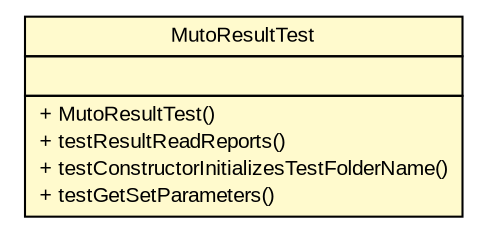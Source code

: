 #!/usr/local/bin/dot
#
# Class diagram 
# Generated by UMLGraph version R5_6 (http://www.umlgraph.org/)
#

digraph G {
	edge [fontname="arial",fontsize=10,labelfontname="arial",labelfontsize=10];
	node [fontname="arial",fontsize=10,shape=plaintext];
	nodesep=0.25;
	ranksep=0.5;
	// com.github.mkolisnyk.muto.reporter.MutoResultTest
	c244 [label=<<table title="com.github.mkolisnyk.muto.reporter.MutoResultTest" border="0" cellborder="1" cellspacing="0" cellpadding="2" port="p" bgcolor="lemonChiffon" href="./MutoResultTest.html">
		<tr><td><table border="0" cellspacing="0" cellpadding="1">
<tr><td align="center" balign="center"> MutoResultTest </td></tr>
		</table></td></tr>
		<tr><td><table border="0" cellspacing="0" cellpadding="1">
<tr><td align="left" balign="left">  </td></tr>
		</table></td></tr>
		<tr><td><table border="0" cellspacing="0" cellpadding="1">
<tr><td align="left" balign="left"> + MutoResultTest() </td></tr>
<tr><td align="left" balign="left"> + testResultReadReports() </td></tr>
<tr><td align="left" balign="left"> + testConstructorInitializesTestFolderName() </td></tr>
<tr><td align="left" balign="left"> + testGetSetParameters() </td></tr>
		</table></td></tr>
		</table>>, URL="./MutoResultTest.html", fontname="arial", fontcolor="black", fontsize=10.0];
}

